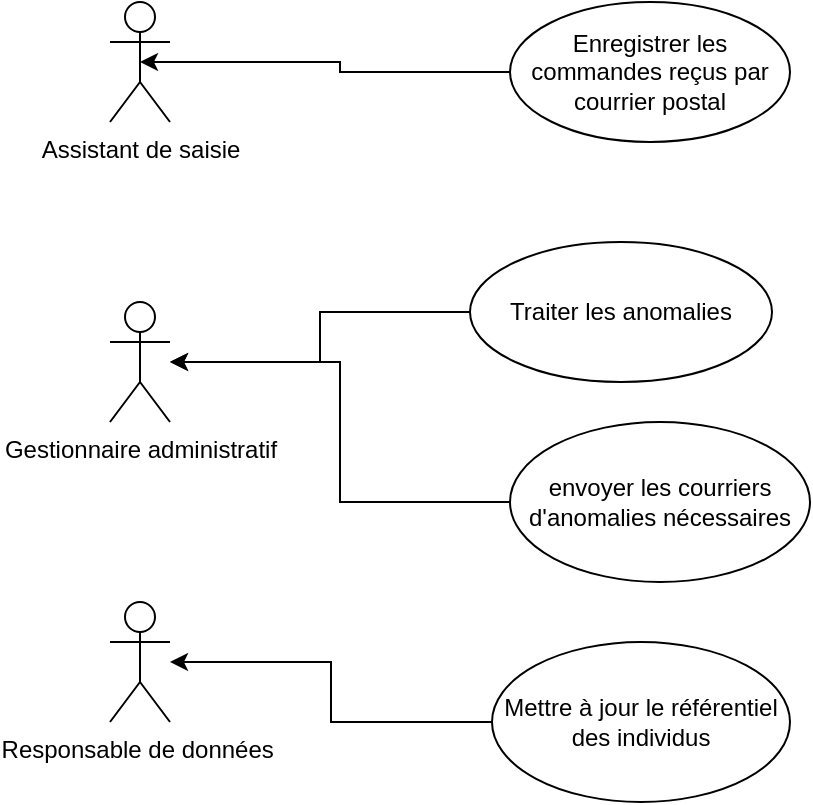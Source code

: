 <mxfile version="20.1.1" type="github">
  <diagram id="HCKaQjTJKjhIcWWwgqPD" name="Page-1">
    <mxGraphModel dx="421" dy="600" grid="1" gridSize="10" guides="1" tooltips="1" connect="1" arrows="1" fold="1" page="1" pageScale="1" pageWidth="827" pageHeight="1169" math="0" shadow="0">
      <root>
        <mxCell id="0" />
        <mxCell id="1" parent="0" />
        <mxCell id="azTsW7oWTJZ5Q33SqxGL-1" value="Assistant de saisie" style="shape=umlActor;verticalLabelPosition=bottom;verticalAlign=top;html=1;outlineConnect=0;" vertex="1" parent="1">
          <mxGeometry x="910" y="40" width="30" height="60" as="geometry" />
        </mxCell>
        <mxCell id="azTsW7oWTJZ5Q33SqxGL-2" value="Gestionnaire administratif" style="shape=umlActor;verticalLabelPosition=bottom;verticalAlign=top;html=1;outlineConnect=0;" vertex="1" parent="1">
          <mxGeometry x="910" y="190" width="30" height="60" as="geometry" />
        </mxCell>
        <mxCell id="azTsW7oWTJZ5Q33SqxGL-3" value="Responsable de données&amp;nbsp;" style="shape=umlActor;verticalLabelPosition=bottom;verticalAlign=top;html=1;outlineConnect=0;" vertex="1" parent="1">
          <mxGeometry x="910" y="340" width="30" height="60" as="geometry" />
        </mxCell>
        <mxCell id="azTsW7oWTJZ5Q33SqxGL-9" style="edgeStyle=orthogonalEdgeStyle;rounded=0;orthogonalLoop=1;jettySize=auto;html=1;entryX=0.5;entryY=0.5;entryDx=0;entryDy=0;entryPerimeter=0;" edge="1" parent="1" source="azTsW7oWTJZ5Q33SqxGL-5" target="azTsW7oWTJZ5Q33SqxGL-1">
          <mxGeometry relative="1" as="geometry" />
        </mxCell>
        <mxCell id="azTsW7oWTJZ5Q33SqxGL-5" value="Enregistrer les commandes reçus par courrier postal" style="ellipse;whiteSpace=wrap;html=1;" vertex="1" parent="1">
          <mxGeometry x="1110" y="40" width="140" height="70" as="geometry" />
        </mxCell>
        <mxCell id="azTsW7oWTJZ5Q33SqxGL-10" style="edgeStyle=orthogonalEdgeStyle;rounded=0;orthogonalLoop=1;jettySize=auto;html=1;" edge="1" parent="1" source="azTsW7oWTJZ5Q33SqxGL-6" target="azTsW7oWTJZ5Q33SqxGL-2">
          <mxGeometry relative="1" as="geometry" />
        </mxCell>
        <mxCell id="azTsW7oWTJZ5Q33SqxGL-6" value="Traiter les anomalies" style="ellipse;whiteSpace=wrap;html=1;" vertex="1" parent="1">
          <mxGeometry x="1090" y="160" width="151" height="70" as="geometry" />
        </mxCell>
        <mxCell id="azTsW7oWTJZ5Q33SqxGL-11" style="edgeStyle=orthogonalEdgeStyle;rounded=0;orthogonalLoop=1;jettySize=auto;html=1;" edge="1" parent="1" source="azTsW7oWTJZ5Q33SqxGL-7" target="azTsW7oWTJZ5Q33SqxGL-2">
          <mxGeometry relative="1" as="geometry" />
        </mxCell>
        <mxCell id="azTsW7oWTJZ5Q33SqxGL-7" value="envoyer les courriers d&#39;anomalies nécessaires" style="ellipse;whiteSpace=wrap;html=1;" vertex="1" parent="1">
          <mxGeometry x="1110" y="250" width="150" height="80" as="geometry" />
        </mxCell>
        <mxCell id="azTsW7oWTJZ5Q33SqxGL-12" style="edgeStyle=orthogonalEdgeStyle;rounded=0;orthogonalLoop=1;jettySize=auto;html=1;" edge="1" parent="1" source="azTsW7oWTJZ5Q33SqxGL-8" target="azTsW7oWTJZ5Q33SqxGL-3">
          <mxGeometry relative="1" as="geometry" />
        </mxCell>
        <mxCell id="azTsW7oWTJZ5Q33SqxGL-8" value="Mettre à jour le référentiel des individus" style="ellipse;whiteSpace=wrap;html=1;" vertex="1" parent="1">
          <mxGeometry x="1101" y="360" width="149" height="80" as="geometry" />
        </mxCell>
      </root>
    </mxGraphModel>
  </diagram>
</mxfile>
